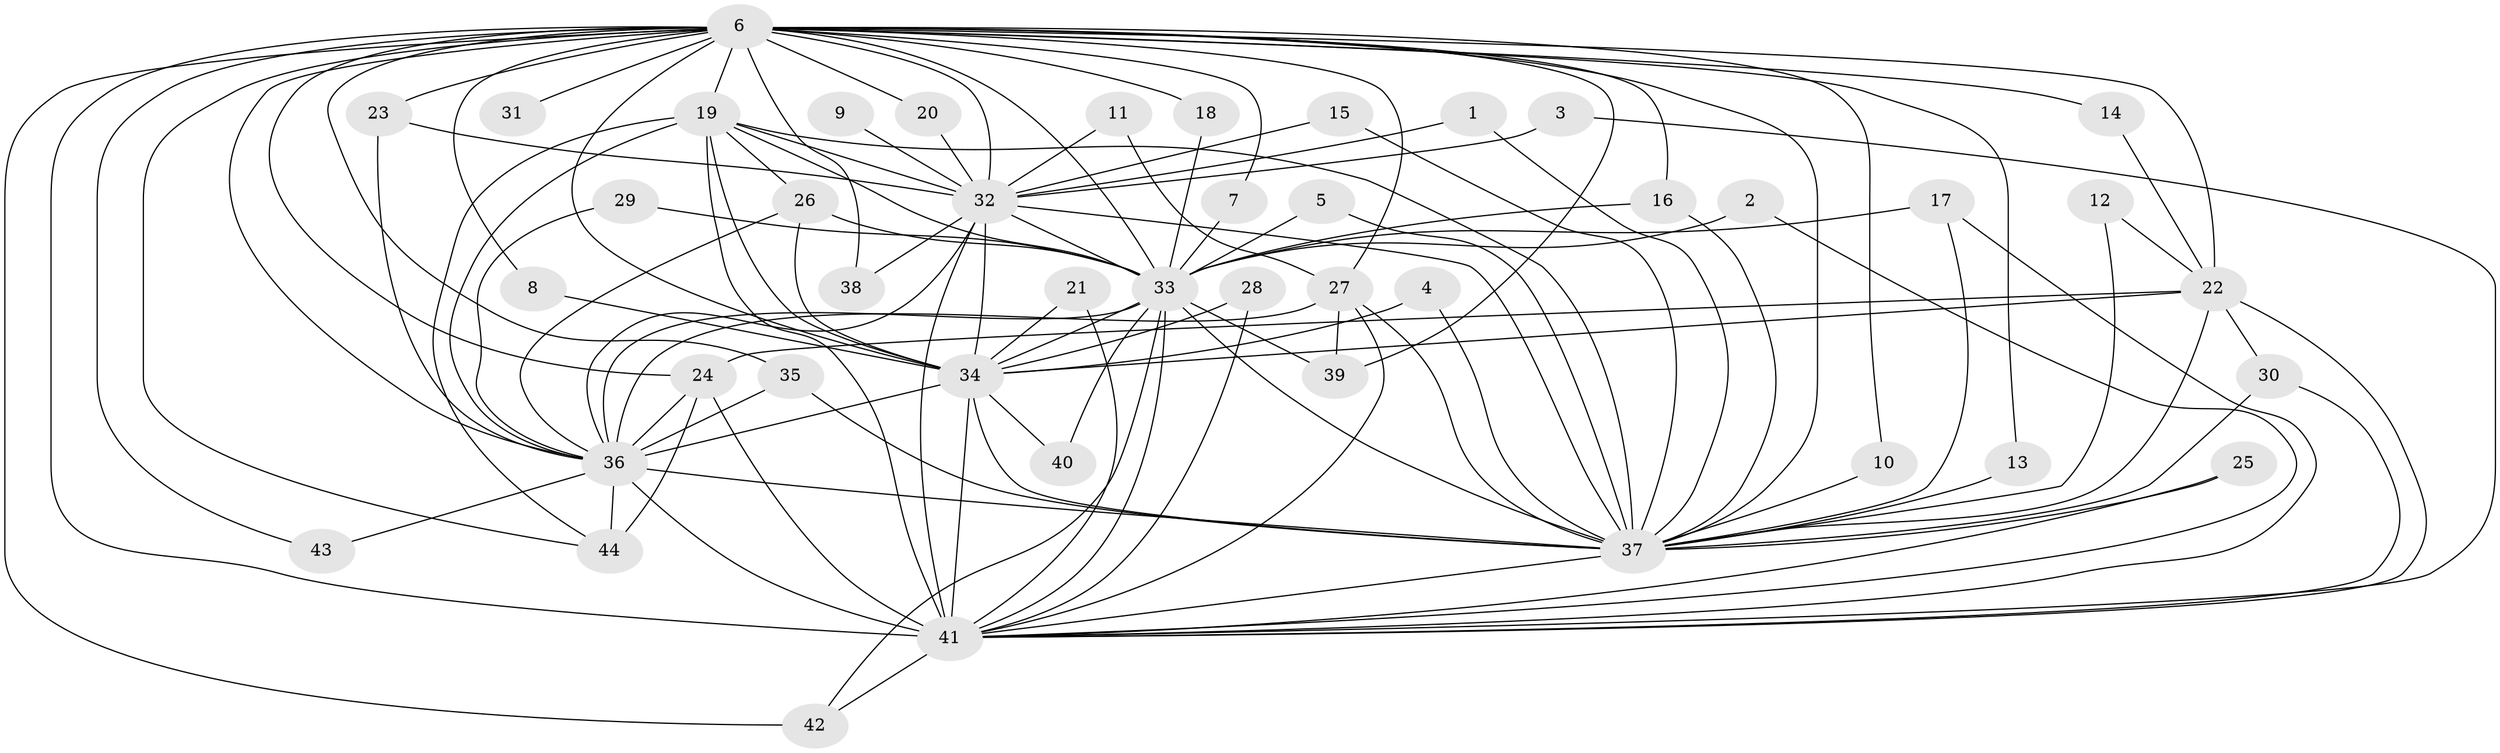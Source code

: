 // original degree distribution, {21: 0.034482758620689655, 23: 0.011494252873563218, 19: 0.011494252873563218, 17: 0.011494252873563218, 12: 0.011494252873563218, 29: 0.011494252873563218, 24: 0.011494252873563218, 16: 0.011494252873563218, 2: 0.6206896551724138, 3: 0.13793103448275862, 4: 0.06896551724137931, 5: 0.034482758620689655, 6: 0.022988505747126436}
// Generated by graph-tools (version 1.1) at 2025/25/03/09/25 03:25:41]
// undirected, 44 vertices, 115 edges
graph export_dot {
graph [start="1"]
  node [color=gray90,style=filled];
  1;
  2;
  3;
  4;
  5;
  6;
  7;
  8;
  9;
  10;
  11;
  12;
  13;
  14;
  15;
  16;
  17;
  18;
  19;
  20;
  21;
  22;
  23;
  24;
  25;
  26;
  27;
  28;
  29;
  30;
  31;
  32;
  33;
  34;
  35;
  36;
  37;
  38;
  39;
  40;
  41;
  42;
  43;
  44;
  1 -- 32 [weight=1.0];
  1 -- 37 [weight=1.0];
  2 -- 33 [weight=1.0];
  2 -- 41 [weight=1.0];
  3 -- 32 [weight=1.0];
  3 -- 41 [weight=1.0];
  4 -- 34 [weight=1.0];
  4 -- 37 [weight=2.0];
  5 -- 33 [weight=1.0];
  5 -- 37 [weight=1.0];
  6 -- 7 [weight=1.0];
  6 -- 8 [weight=1.0];
  6 -- 10 [weight=1.0];
  6 -- 13 [weight=1.0];
  6 -- 14 [weight=1.0];
  6 -- 16 [weight=1.0];
  6 -- 18 [weight=1.0];
  6 -- 19 [weight=2.0];
  6 -- 20 [weight=1.0];
  6 -- 22 [weight=1.0];
  6 -- 23 [weight=1.0];
  6 -- 24 [weight=1.0];
  6 -- 27 [weight=1.0];
  6 -- 31 [weight=1.0];
  6 -- 32 [weight=3.0];
  6 -- 33 [weight=3.0];
  6 -- 34 [weight=3.0];
  6 -- 35 [weight=1.0];
  6 -- 36 [weight=4.0];
  6 -- 37 [weight=4.0];
  6 -- 38 [weight=1.0];
  6 -- 39 [weight=1.0];
  6 -- 41 [weight=4.0];
  6 -- 42 [weight=1.0];
  6 -- 43 [weight=1.0];
  6 -- 44 [weight=1.0];
  7 -- 33 [weight=1.0];
  8 -- 34 [weight=1.0];
  9 -- 32 [weight=1.0];
  10 -- 37 [weight=1.0];
  11 -- 27 [weight=1.0];
  11 -- 32 [weight=1.0];
  12 -- 22 [weight=1.0];
  12 -- 37 [weight=1.0];
  13 -- 37 [weight=1.0];
  14 -- 22 [weight=1.0];
  15 -- 32 [weight=1.0];
  15 -- 37 [weight=1.0];
  16 -- 33 [weight=1.0];
  16 -- 37 [weight=1.0];
  17 -- 33 [weight=1.0];
  17 -- 37 [weight=1.0];
  17 -- 41 [weight=1.0];
  18 -- 33 [weight=1.0];
  19 -- 26 [weight=1.0];
  19 -- 32 [weight=1.0];
  19 -- 33 [weight=1.0];
  19 -- 34 [weight=1.0];
  19 -- 36 [weight=1.0];
  19 -- 37 [weight=1.0];
  19 -- 41 [weight=3.0];
  19 -- 44 [weight=1.0];
  20 -- 32 [weight=1.0];
  21 -- 34 [weight=1.0];
  21 -- 41 [weight=1.0];
  22 -- 24 [weight=1.0];
  22 -- 30 [weight=2.0];
  22 -- 34 [weight=1.0];
  22 -- 37 [weight=2.0];
  22 -- 41 [weight=1.0];
  23 -- 32 [weight=2.0];
  23 -- 36 [weight=1.0];
  24 -- 36 [weight=1.0];
  24 -- 41 [weight=2.0];
  24 -- 44 [weight=2.0];
  25 -- 37 [weight=1.0];
  25 -- 41 [weight=1.0];
  26 -- 33 [weight=2.0];
  26 -- 34 [weight=1.0];
  26 -- 36 [weight=1.0];
  27 -- 36 [weight=1.0];
  27 -- 37 [weight=1.0];
  27 -- 39 [weight=1.0];
  27 -- 41 [weight=1.0];
  28 -- 34 [weight=1.0];
  28 -- 41 [weight=1.0];
  29 -- 33 [weight=1.0];
  29 -- 36 [weight=1.0];
  30 -- 37 [weight=1.0];
  30 -- 41 [weight=1.0];
  32 -- 33 [weight=2.0];
  32 -- 34 [weight=1.0];
  32 -- 36 [weight=1.0];
  32 -- 37 [weight=1.0];
  32 -- 38 [weight=1.0];
  32 -- 41 [weight=2.0];
  33 -- 34 [weight=1.0];
  33 -- 36 [weight=1.0];
  33 -- 37 [weight=2.0];
  33 -- 39 [weight=1.0];
  33 -- 40 [weight=1.0];
  33 -- 41 [weight=2.0];
  33 -- 42 [weight=1.0];
  34 -- 36 [weight=4.0];
  34 -- 37 [weight=1.0];
  34 -- 40 [weight=1.0];
  34 -- 41 [weight=2.0];
  35 -- 36 [weight=1.0];
  35 -- 37 [weight=1.0];
  36 -- 37 [weight=3.0];
  36 -- 41 [weight=2.0];
  36 -- 43 [weight=1.0];
  36 -- 44 [weight=1.0];
  37 -- 41 [weight=3.0];
  41 -- 42 [weight=2.0];
}

